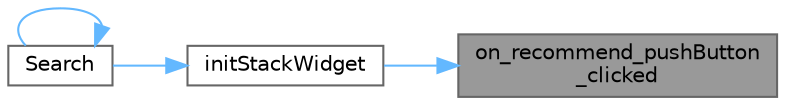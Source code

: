 digraph "on_recommend_pushButton_clicked"
{
 // LATEX_PDF_SIZE
  bgcolor="transparent";
  edge [fontname=Helvetica,fontsize=10,labelfontname=Helvetica,labelfontsize=10];
  node [fontname=Helvetica,fontsize=10,shape=box,height=0.2,width=0.4];
  rankdir="RL";
  Node1 [id="Node000001",label="on_recommend_pushButton\l_clicked",height=0.2,width=0.4,color="gray40", fillcolor="grey60", style="filled", fontcolor="black",tooltip="推荐按钮点击槽函数"];
  Node1 -> Node2 [id="edge1_Node000001_Node000002",dir="back",color="steelblue1",style="solid",tooltip=" "];
  Node2 [id="Node000002",label="initStackWidget",height=0.2,width=0.4,color="grey40", fillcolor="white", style="filled",URL="$class_search.html#a0442fe2510c9793e67ee165ba1db6852",tooltip="初始化堆栈窗口"];
  Node2 -> Node3 [id="edge2_Node000002_Node000003",dir="back",color="steelblue1",style="solid",tooltip=" "];
  Node3 [id="Node000003",label="Search",height=0.2,width=0.4,color="grey40", fillcolor="white", style="filled",URL="$class_search.html#ac51573714b74893be7f0d569b3b87790",tooltip="构造函数"];
  Node3 -> Node3 [id="edge3_Node000003_Node000003",dir="back",color="steelblue1",style="solid",tooltip=" "];
}
